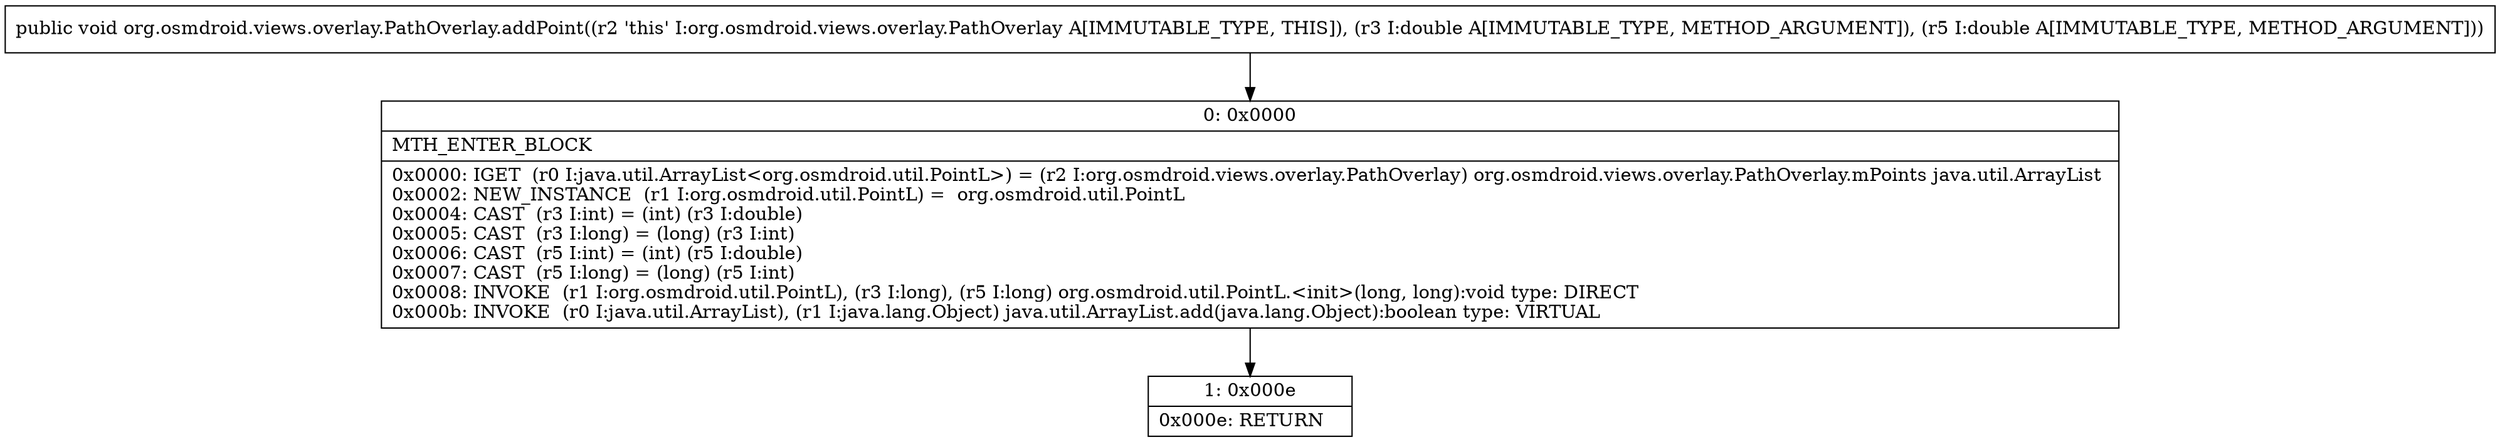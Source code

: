 digraph "CFG fororg.osmdroid.views.overlay.PathOverlay.addPoint(DD)V" {
Node_0 [shape=record,label="{0\:\ 0x0000|MTH_ENTER_BLOCK\l|0x0000: IGET  (r0 I:java.util.ArrayList\<org.osmdroid.util.PointL\>) = (r2 I:org.osmdroid.views.overlay.PathOverlay) org.osmdroid.views.overlay.PathOverlay.mPoints java.util.ArrayList \l0x0002: NEW_INSTANCE  (r1 I:org.osmdroid.util.PointL) =  org.osmdroid.util.PointL \l0x0004: CAST  (r3 I:int) = (int) (r3 I:double) \l0x0005: CAST  (r3 I:long) = (long) (r3 I:int) \l0x0006: CAST  (r5 I:int) = (int) (r5 I:double) \l0x0007: CAST  (r5 I:long) = (long) (r5 I:int) \l0x0008: INVOKE  (r1 I:org.osmdroid.util.PointL), (r3 I:long), (r5 I:long) org.osmdroid.util.PointL.\<init\>(long, long):void type: DIRECT \l0x000b: INVOKE  (r0 I:java.util.ArrayList), (r1 I:java.lang.Object) java.util.ArrayList.add(java.lang.Object):boolean type: VIRTUAL \l}"];
Node_1 [shape=record,label="{1\:\ 0x000e|0x000e: RETURN   \l}"];
MethodNode[shape=record,label="{public void org.osmdroid.views.overlay.PathOverlay.addPoint((r2 'this' I:org.osmdroid.views.overlay.PathOverlay A[IMMUTABLE_TYPE, THIS]), (r3 I:double A[IMMUTABLE_TYPE, METHOD_ARGUMENT]), (r5 I:double A[IMMUTABLE_TYPE, METHOD_ARGUMENT])) }"];
MethodNode -> Node_0;
Node_0 -> Node_1;
}

